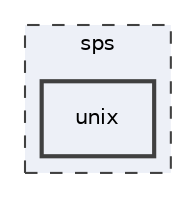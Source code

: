 digraph "sps/unix"
{
 // LATEX_PDF_SIZE
  edge [fontname="Helvetica",fontsize="10",labelfontname="Helvetica",labelfontsize="10"];
  node [fontname="Helvetica",fontsize="10",shape=record];
  compound=true
  subgraph clusterdir_cfce9dac0691c6553fd4b07cff0c723e {
    graph [ bgcolor="#edf0f7", pencolor="grey25", style="filled,dashed,", label="sps", fontname="Helvetica", fontsize="10", URL="dir_cfce9dac0691c6553fd4b07cff0c723e.html"]
  dir_4f82593ba38ca1fbeb8ab57a5195b1e7 [shape=box, label="unix", style="filled,bold,", fillcolor="#edf0f7", color="grey25", URL="dir_4f82593ba38ca1fbeb8ab57a5195b1e7.html"];
  }
}
